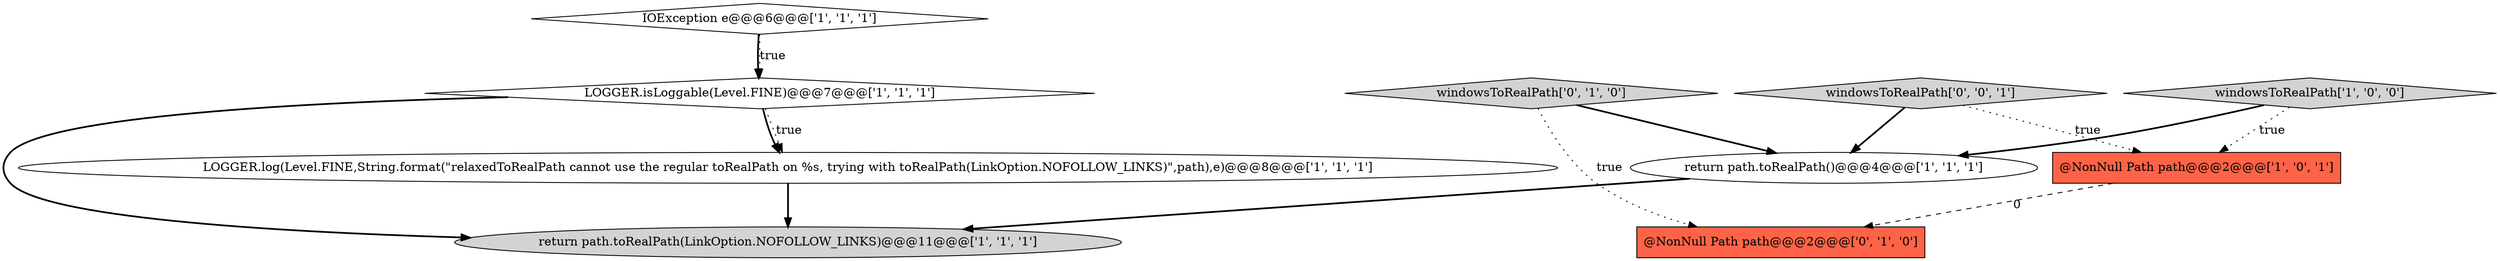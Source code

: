 digraph {
6 [style = filled, label = "return path.toRealPath(LinkOption.NOFOLLOW_LINKS)@@@11@@@['1', '1', '1']", fillcolor = lightgray, shape = ellipse image = "AAA0AAABBB1BBB"];
8 [style = filled, label = "@NonNull Path path@@@2@@@['0', '1', '0']", fillcolor = tomato, shape = box image = "AAA1AAABBB2BBB"];
7 [style = filled, label = "windowsToRealPath['0', '1', '0']", fillcolor = lightgray, shape = diamond image = "AAA0AAABBB2BBB"];
9 [style = filled, label = "windowsToRealPath['0', '0', '1']", fillcolor = lightgray, shape = diamond image = "AAA0AAABBB3BBB"];
4 [style = filled, label = "IOException e@@@6@@@['1', '1', '1']", fillcolor = white, shape = diamond image = "AAA0AAABBB1BBB"];
5 [style = filled, label = "windowsToRealPath['1', '0', '0']", fillcolor = lightgray, shape = diamond image = "AAA0AAABBB1BBB"];
0 [style = filled, label = "LOGGER.isLoggable(Level.FINE)@@@7@@@['1', '1', '1']", fillcolor = white, shape = diamond image = "AAA0AAABBB1BBB"];
1 [style = filled, label = "LOGGER.log(Level.FINE,String.format(\"relaxedToRealPath cannot use the regular toRealPath on %s, trying with toRealPath(LinkOption.NOFOLLOW_LINKS)\",path),e)@@@8@@@['1', '1', '1']", fillcolor = white, shape = ellipse image = "AAA0AAABBB1BBB"];
3 [style = filled, label = "return path.toRealPath()@@@4@@@['1', '1', '1']", fillcolor = white, shape = ellipse image = "AAA0AAABBB1BBB"];
2 [style = filled, label = "@NonNull Path path@@@2@@@['1', '0', '1']", fillcolor = tomato, shape = box image = "AAA0AAABBB1BBB"];
5->3 [style = bold, label=""];
9->3 [style = bold, label=""];
3->6 [style = bold, label=""];
1->6 [style = bold, label=""];
5->2 [style = dotted, label="true"];
7->8 [style = dotted, label="true"];
0->6 [style = bold, label=""];
2->8 [style = dashed, label="0"];
0->1 [style = bold, label=""];
9->2 [style = dotted, label="true"];
7->3 [style = bold, label=""];
4->0 [style = bold, label=""];
4->0 [style = dotted, label="true"];
0->1 [style = dotted, label="true"];
}
